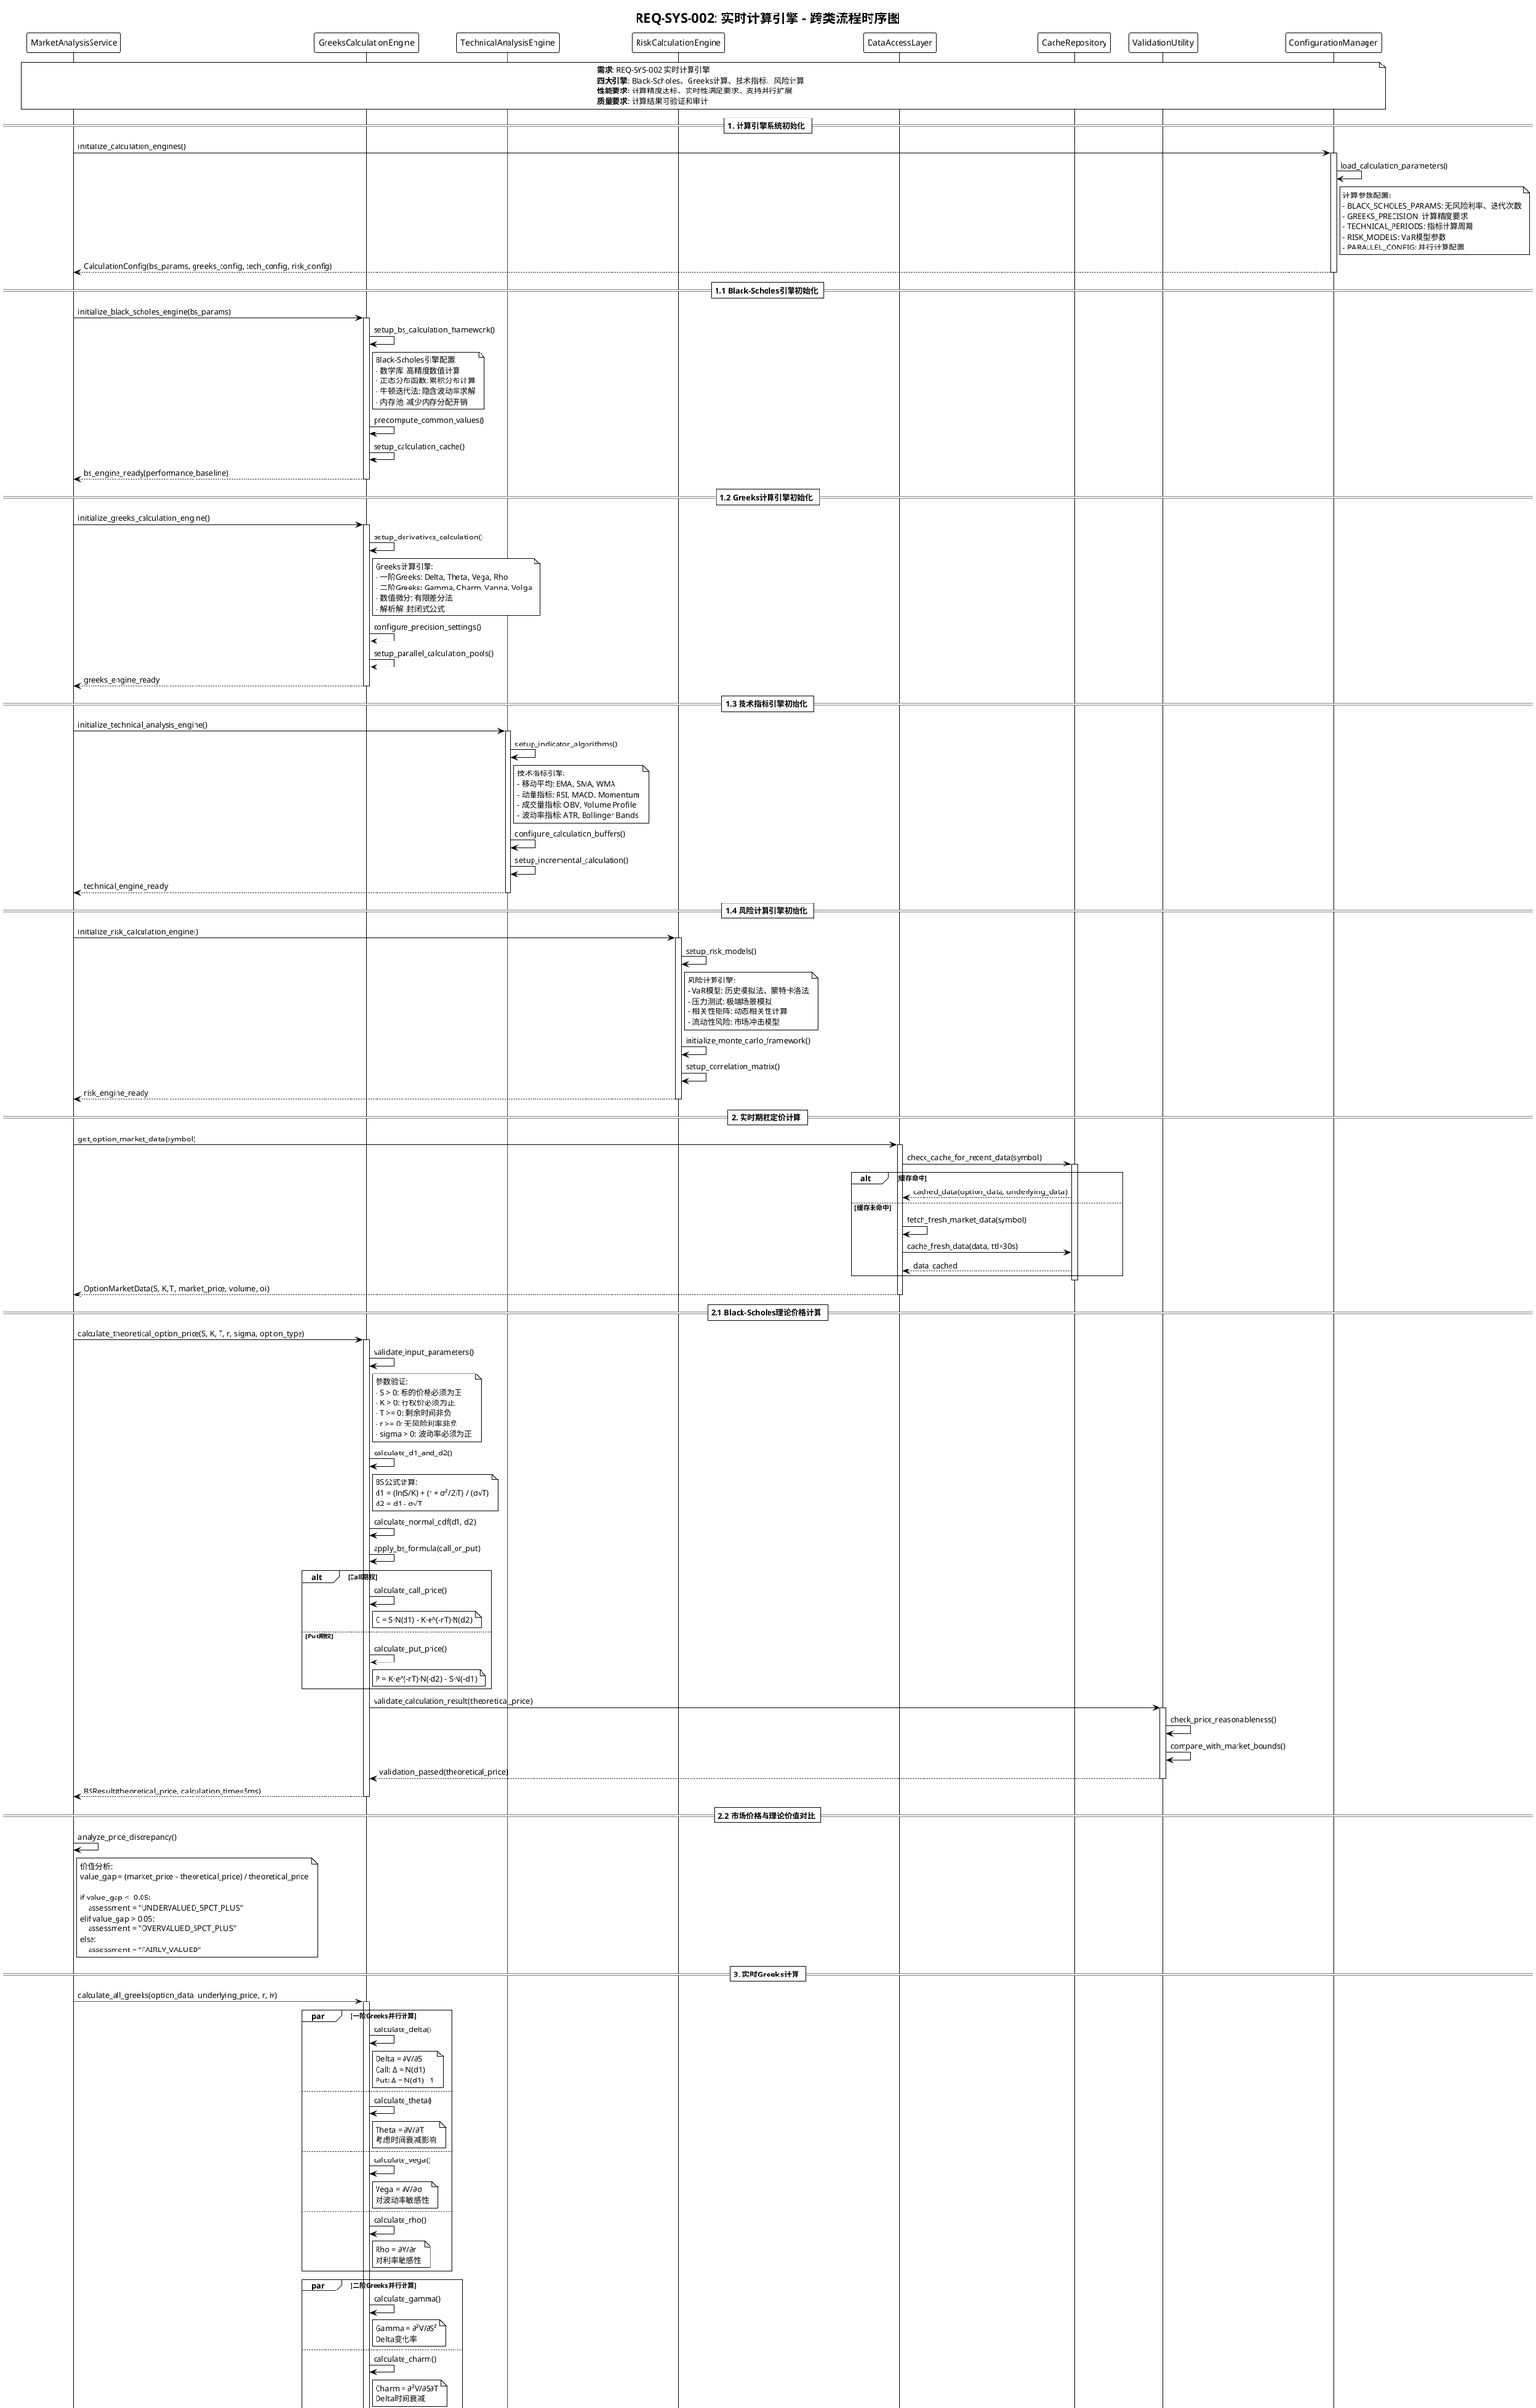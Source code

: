 @startuml REQ-SYS-002 实时计算引擎流程时序图
!theme plain

title REQ-SYS-002: 实时计算引擎 - 跨类流程时序图

participant "MarketAnalysisService" as MAS
participant "GreeksCalculationEngine" as GCE
participant "TechnicalAnalysisEngine" as TAE
participant "RiskCalculationEngine" as RCE
participant "DataAccessLayer" as DAL
participant "CacheRepository" as CR
participant "ValidationUtility" as VU
participant "ConfigurationManager" as CM

note over MAS, CM
  **需求**: REQ-SYS-002 实时计算引擎
  **四大引擎**: Black-Scholes、Greeks计算、技术指标、风险计算
  **性能要求**: 计算精度达标、实时性满足要求、支持并行扩展
  **质量要求**: 计算结果可验证和审计
end note

== 1. 计算引擎系统初始化 ==

MAS -> CM: initialize_calculation_engines()
activate CM

CM -> CM: load_calculation_parameters()
note right CM
  计算参数配置:
  - BLACK_SCHOLES_PARAMS: 无风险利率、迭代次数
  - GREEKS_PRECISION: 计算精度要求
  - TECHNICAL_PERIODS: 指标计算周期
  - RISK_MODELS: VaR模型参数
  - PARALLEL_CONFIG: 并行计算配置
end note

CM --> MAS: CalculationConfig(bs_params, greeks_config, tech_config, risk_config)
deactivate CM

== 1.1 Black-Scholes引擎初始化 ==

MAS -> GCE: initialize_black_scholes_engine(bs_params)
activate GCE

GCE -> GCE: setup_bs_calculation_framework()
note right GCE
  Black-Scholes引擎配置:
  - 数学库: 高精度数值计算
  - 正态分布函数: 累积分布计算
  - 牛顿迭代法: 隐含波动率求解
  - 内存池: 减少内存分配开销
end note

GCE -> GCE: precompute_common_values()
GCE -> GCE: setup_calculation_cache()

GCE --> MAS: bs_engine_ready(performance_baseline)
deactivate GCE

== 1.2 Greeks计算引擎初始化 ==

MAS -> GCE: initialize_greeks_calculation_engine()
activate GCE

GCE -> GCE: setup_derivatives_calculation()
note right GCE
  Greeks计算引擎:
  - 一阶Greeks: Delta, Theta, Vega, Rho
  - 二阶Greeks: Gamma, Charm, Vanna, Volga
  - 数值微分: 有限差分法
  - 解析解: 封闭式公式
end note

GCE -> GCE: configure_precision_settings()
GCE -> GCE: setup_parallel_calculation_pools()

GCE --> MAS: greeks_engine_ready
deactivate GCE

== 1.3 技术指标引擎初始化 ==

MAS -> TAE: initialize_technical_analysis_engine()
activate TAE

TAE -> TAE: setup_indicator_algorithms()
note right TAE
  技术指标引擎:
  - 移动平均: EMA, SMA, WMA
  - 动量指标: RSI, MACD, Momentum
  - 成交量指标: OBV, Volume Profile
  - 波动率指标: ATR, Bollinger Bands
end note

TAE -> TAE: configure_calculation_buffers()
TAE -> TAE: setup_incremental_calculation()

TAE --> MAS: technical_engine_ready
deactivate TAE

== 1.4 风险计算引擎初始化 ==

MAS -> RCE: initialize_risk_calculation_engine()
activate RCE

RCE -> RCE: setup_risk_models()
note right RCE
  风险计算引擎:
  - VaR模型: 历史模拟法、蒙特卡洛法
  - 压力测试: 极端场景模拟
  - 相关性矩阵: 动态相关性计算
  - 流动性风险: 市场冲击模型
end note

RCE -> RCE: initialize_monte_carlo_framework()
RCE -> RCE: setup_correlation_matrix()

RCE --> MAS: risk_engine_ready
deactivate RCE

== 2. 实时期权定价计算 ==

MAS -> DAL: get_option_market_data(symbol)
activate DAL

DAL -> CR: check_cache_for_recent_data(symbol)
activate CR

alt 缓存命中
    CR --> DAL: cached_data(option_data, underlying_data)
else 缓存未命中
    DAL -> DAL: fetch_fresh_market_data(symbol)
    DAL -> CR: cache_fresh_data(data, ttl=30s)
    CR --> DAL: data_cached
end
deactivate CR

DAL --> MAS: OptionMarketData(S, K, T, market_price, volume, oi)
deactivate DAL

== 2.1 Black-Scholes理论价格计算 ==

MAS -> GCE: calculate_theoretical_option_price(S, K, T, r, sigma, option_type)
activate GCE

GCE -> GCE: validate_input_parameters()
note right GCE
  参数验证:
  - S > 0: 标的价格必须为正
  - K > 0: 行权价必须为正  
  - T >= 0: 剩余时间非负
  - r >= 0: 无风险利率非负
  - sigma > 0: 波动率必须为正
end note

GCE -> GCE: calculate_d1_and_d2()
note right GCE
  BS公式计算:
  d1 = (ln(S/K) + (r + σ²/2)T) / (σ√T)
  d2 = d1 - σ√T
end note

GCE -> GCE: calculate_normal_cdf(d1, d2)
GCE -> GCE: apply_bs_formula(call_or_put)

alt Call期权
    GCE -> GCE: calculate_call_price()
    note right GCE: C = S·N(d1) - K·e^(-rT)·N(d2)
else Put期权  
    GCE -> GCE: calculate_put_price()
    note right GCE: P = K·e^(-rT)·N(-d2) - S·N(-d1)
end

GCE -> VU: validate_calculation_result(theoretical_price)
activate VU

VU -> VU: check_price_reasonableness()
VU -> VU: compare_with_market_bounds()

VU --> GCE: validation_passed(theoretical_price)
deactivate VU

GCE --> MAS: BSResult(theoretical_price, calculation_time=5ms)
deactivate GCE

== 2.2 市场价格与理论价值对比 ==

MAS -> MAS: analyze_price_discrepancy()
note right MAS
  价值分析:
  value_gap = (market_price - theoretical_price) / theoretical_price
  
  if value_gap < -0.05:
      assessment = "UNDERVALUED_5PCT_PLUS"
  elif value_gap > 0.05:
      assessment = "OVERVALUED_5PCT_PLUS"  
  else:
      assessment = "FAIRLY_VALUED"
end note

== 3. 实时Greeks计算 ==

MAS -> GCE: calculate_all_greeks(option_data, underlying_price, r, iv)
activate GCE

par 一阶Greeks并行计算
    GCE -> GCE: calculate_delta()
    note right GCE
      Delta = ∂V/∂S
      Call: Δ = N(d1)
      Put: Δ = N(d1) - 1
    end note

also
    GCE -> GCE: calculate_theta()
    note right GCE
      Theta = ∂V/∂T  
      考虑时间衰减影响
    end note

also
    GCE -> GCE: calculate_vega()
    note right GCE
      Vega = ∂V/∂σ
      对波动率敏感性
    end note

also
    GCE -> GCE: calculate_rho()
    note right GCE
      Rho = ∂V/∂r
      对利率敏感性
    end note
end

par 二阶Greeks并行计算
    GCE -> GCE: calculate_gamma()
    note right GCE
      Gamma = ∂²V/∂S²
      Delta变化率
    end note

also
    GCE -> GCE: calculate_charm()
    note right GCE
      Charm = ∂²V/∂S∂T
      Delta时间衰减
    end note

also
    GCE -> GCE: calculate_vanna()
    note right GCE
      Vanna = ∂²V/∂S∂σ
      Delta对波动率敏感性
    end note

also
    GCE -> GCE: calculate_volga()
    note right GCE
      Volga = ∂²V/∂σ²
      Vega变化率
    end note
end

GCE -> GCE: aggregate_greeks_results()

GCE -> VU: validate_greeks_accuracy(greeks_data)
activate VU

VU -> VU: check_greeks_mathematical_consistency()
VU -> VU: verify_greeks_bounds()
VU -> VU: cross_validate_calculations()

VU --> GCE: greeks_validation_passed
deactivate VU

GCE --> MAS: GreeksData(delta, gamma, theta, vega, rho, charm, vanna, volga, timestamp)
deactivate GCE

== 4. 组合Greeks聚合计算 ==

MAS -> RCE: calculate_portfolio_greeks(positions[])
activate RCE

RCE -> RCE: initialize_portfolio_aggregation()

loop 每个持仓
    RCE -> GCE: get_position_greeks(position)
    activate GCE
    GCE --> RCE: position_greeks(delta, gamma, theta, vega)
    deactivate GCE
    
    RCE -> RCE: weight_by_position_size(greeks, quantity)
    RCE -> RCE: accumulate_portfolio_greeks(weighted_greeks)
end

RCE -> RCE: calculate_portfolio_risk_metrics()
note right RCE
  组合风险计算:
  total_delta = Σ(position_delta_i * quantity_i)
  total_gamma = Σ(position_gamma_i * quantity_i)
  total_theta = Σ(position_theta_i * quantity_i)
  total_vega = Σ(position_vega_i * quantity_i)
  
  delta_exposure = total_delta * 100  # 每$1变动影响
  gamma_risk = total_gamma * 100      # Gamma风险敞口
  theta_decay_daily = total_theta * 365  # 日时间衰减
  vega_risk = total_vega * 0.01       # IV变动1%影响
end note

RCE --> MAS: PortfolioGreeks(aggregated_greeks, risk_metrics, concentration_analysis)
deactivate RCE

== 5. 技术指标实时计算 ==

MAS -> TAE: calculate_technical_indicators(price_data, volume_data)
activate TAE

par 并行计算多个指标
    TAE -> TAE: calculate_ema_indicators()
    note right TAE
      EMA计算 (指数移动平均):
      EMA_today = α × Price_today + (1-α) × EMA_yesterday
      其中 α = 2/(period + 1)
    end note

also
    TAE -> TAE: calculate_momentum_indicators()
    note right TAE
      动量指标:
      Momentum = (Price_today - Price_n_days_ago) / Price_n_days_ago
      ROC = Rate of Change
    end note

also
    TAE -> TAE: calculate_volume_indicators()
    note right TAE
      成交量指标:
      Volume_Ratio = Current_Volume / Average_Volume
      Large_Trade_Detection = 识别异常大单
    end note
end

TAE -> TAE: generate_technical_signals()
TAE -> TAE: validate_indicator_consistency()

TAE --> MAS: TechnicalIndicators(ema_values, momentum, volume_analysis, signals)
deactivate TAE

== 6. VaR风险计算 ==

MAS -> RCE: calculate_portfolio_var(positions, confidence_level=0.95)
activate RCE

RCE -> RCE: select_var_calculation_method()

alt 历史模拟法
    RCE -> DAL: get_historical_price_data(lookback_period=252)
    activate DAL
    DAL --> RCE: historical_data[]
    deactivate DAL
    
    RCE -> RCE: simulate_historical_scenarios()
    RCE -> RCE: calculate_pnl_distribution()

else 蒙特卡洛模拟法
    RCE -> RCE: setup_monte_carlo_simulation()
    RCE -> RCE: generate_random_price_paths(num_simulations=10000)
    RCE -> RCE: calculate_scenario_pnl()

else 参数化方法
    RCE -> RCE: estimate_portfolio_volatility()
    RCE -> RCE: assume_normal_distribution()
    RCE -> RCE: calculate_parametric_var()
end

RCE -> RCE: extract_var_percentile(confidence_level)

RCE -> VU: validate_var_calculation(var_result)
activate VU
VU --> RCE: var_validation_passed
deactivate VU

RCE --> MAS: VaRResult(var_95pct, var_99pct, expected_shortfall, calculation_method)
deactivate RCE

== 7. 计算性能监控和优化 ==

MAS -> MAS: monitor_calculation_performance()
note right MAS
  性能监控指标:
  - 计算延迟: 各引擎响应时间
  - 吞吐量: 每秒计算次数
  - 准确性: 计算结果验证
  - 缓存命中率: 性能优化效果
end note

alt 性能达标
    MAS -> CR: update_performance_cache(metrics)
    activate CR
    CR --> MAS: cache_updated
    deactivate CR

else 性能不达标
    MAS -> MAS: trigger_performance_optimization()
    
    par 优化措施
        MAS -> GCE: optimize_greeks_calculation()
        activate GCE
        GCE -> GCE: enable_incremental_updates()
        GCE -> GCE: optimize_memory_usage()
        GCE --> MAS: greeks_optimized
        deactivate GCE

    also
        MAS -> TAE: optimize_technical_indicators()
        activate TAE
        TAE -> TAE: implement_sliding_window_optimization()
        TAE -> TAE: reduce_redundant_calculations()
        TAE --> MAS: technical_optimized
        deactivate TAE

    also
        MAS -> RCE: optimize_risk_calculations()
        activate RCE
        RCE -> RCE: use_parallel_monte_carlo()
        RCE -> RCE: implement_variance_reduction_techniques()
        RCE --> MAS: risk_optimized
        deactivate RCE
    end
end

note over MAS, CM
  **验收标准**:
  ✓ 计算精度误差<0.1%
  ✓ 计算性能满足实时要求
  ✓ 支持并行计算和扩展
  ✓ 计算结果可验证和审计
end note

@enduml
